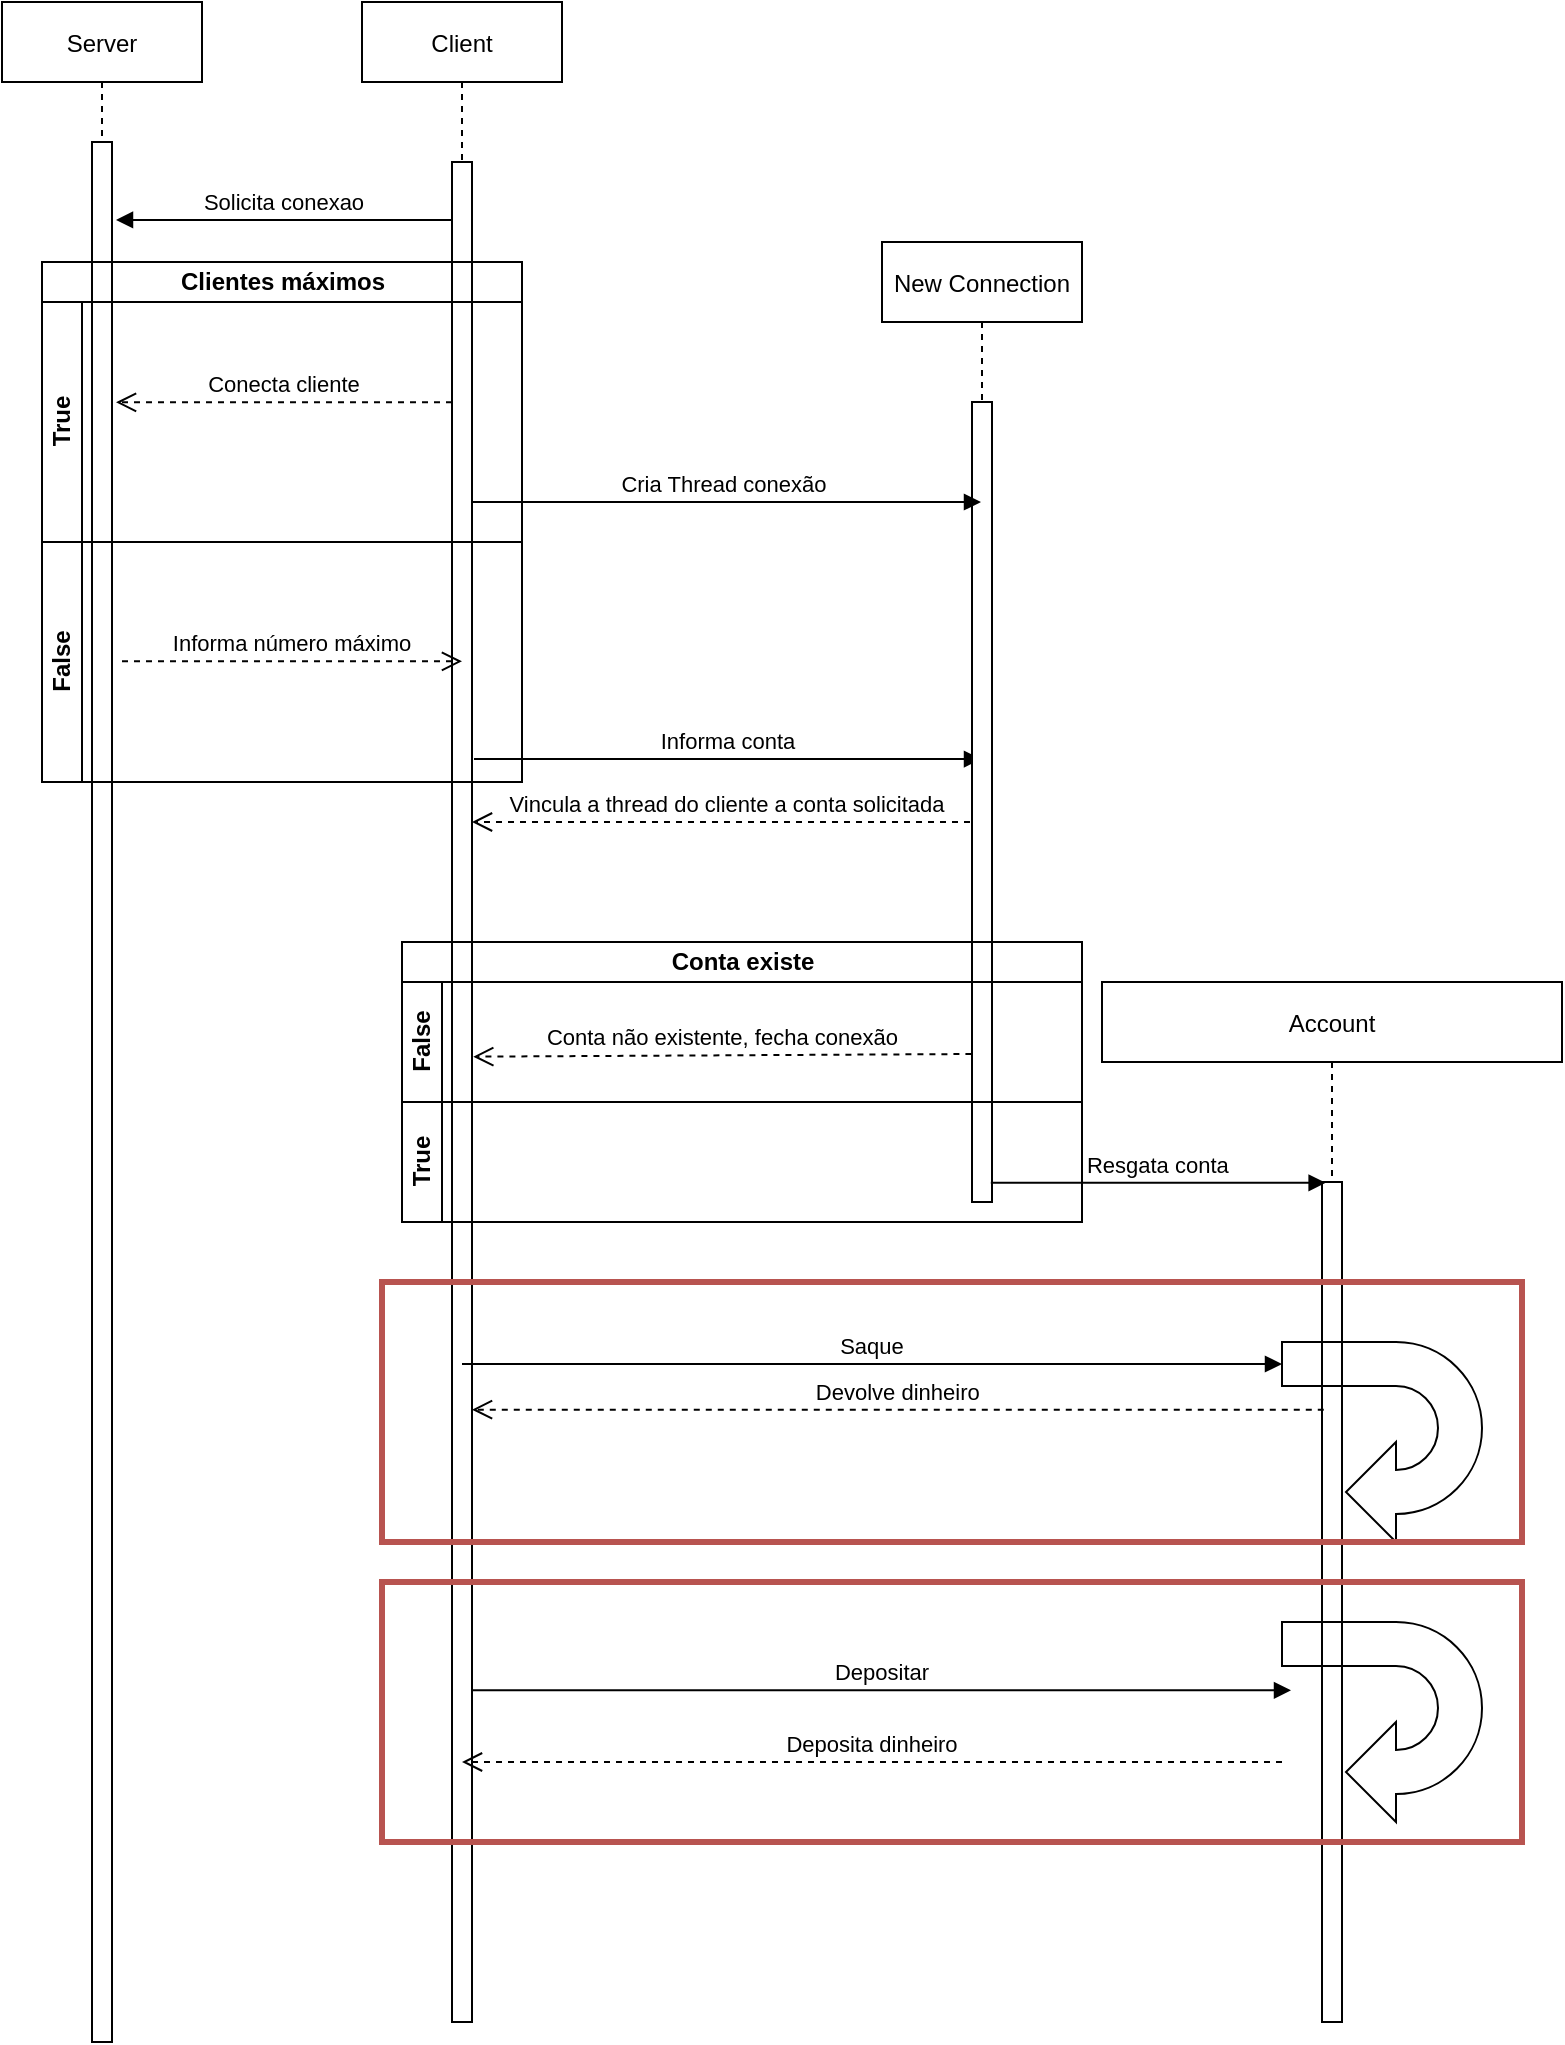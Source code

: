 <mxfile version="20.6.0" type="github">
  <diagram id="kgpKYQtTHZ0yAKxKKP6v" name="Page-1">
    <mxGraphModel dx="1497" dy="794" grid="1" gridSize="10" guides="1" tooltips="1" connect="1" arrows="1" fold="1" page="1" pageScale="1" pageWidth="850" pageHeight="1100" math="0" shadow="0">
      <root>
        <mxCell id="0" />
        <mxCell id="1" parent="0" />
        <mxCell id="3nuBFxr9cyL0pnOWT2aG-1" value="Server" style="shape=umlLifeline;perimeter=lifelinePerimeter;container=1;collapsible=0;recursiveResize=0;rounded=0;shadow=0;strokeWidth=1;" parent="1" vertex="1">
          <mxGeometry x="60" y="70" width="100" height="1020" as="geometry" />
        </mxCell>
        <mxCell id="3nuBFxr9cyL0pnOWT2aG-2" value="" style="points=[];perimeter=orthogonalPerimeter;rounded=0;shadow=0;strokeWidth=1;" parent="3nuBFxr9cyL0pnOWT2aG-1" vertex="1">
          <mxGeometry x="45" y="70" width="10" height="950" as="geometry" />
        </mxCell>
        <mxCell id="3nuBFxr9cyL0pnOWT2aG-5" value="Client" style="shape=umlLifeline;perimeter=lifelinePerimeter;container=1;collapsible=0;recursiveResize=0;rounded=0;shadow=0;strokeWidth=1;" parent="1" vertex="1">
          <mxGeometry x="240" y="70" width="100" height="1010" as="geometry" />
        </mxCell>
        <mxCell id="3nuBFxr9cyL0pnOWT2aG-6" value="" style="points=[];perimeter=orthogonalPerimeter;rounded=0;shadow=0;strokeWidth=1;" parent="3nuBFxr9cyL0pnOWT2aG-5" vertex="1">
          <mxGeometry x="45" y="80" width="10" height="930" as="geometry" />
        </mxCell>
        <mxCell id="kptDPLtkgLS_DyIz2a4c-8" value="Clientes máximos" style="swimlane;childLayout=stackLayout;resizeParent=1;resizeParentMax=0;horizontal=1;startSize=20;horizontalStack=0;html=1;fillColor=none;" vertex="1" parent="3nuBFxr9cyL0pnOWT2aG-5">
          <mxGeometry x="-160" y="130" width="240" height="260" as="geometry" />
        </mxCell>
        <mxCell id="kptDPLtkgLS_DyIz2a4c-9" value="True" style="swimlane;startSize=20;horizontal=0;html=1;fillColor=none;" vertex="1" parent="kptDPLtkgLS_DyIz2a4c-8">
          <mxGeometry y="20" width="240" height="120" as="geometry" />
        </mxCell>
        <mxCell id="kptDPLtkgLS_DyIz2a4c-10" value="False" style="swimlane;startSize=20;horizontal=0;html=1;fillColor=none;" vertex="1" parent="kptDPLtkgLS_DyIz2a4c-8">
          <mxGeometry y="140" width="240" height="120" as="geometry" />
        </mxCell>
        <mxCell id="kptDPLtkgLS_DyIz2a4c-12" value="Informa número máximo" style="verticalAlign=bottom;endArrow=open;dashed=1;endSize=8;shadow=0;strokeWidth=1;" edge="1" parent="kptDPLtkgLS_DyIz2a4c-10">
          <mxGeometry relative="1" as="geometry">
            <mxPoint x="210" y="59.66" as="targetPoint" />
            <mxPoint x="40" y="59.66" as="sourcePoint" />
          </mxGeometry>
        </mxCell>
        <mxCell id="3nuBFxr9cyL0pnOWT2aG-9" value="Solicita conexao" style="verticalAlign=bottom;endArrow=block;shadow=0;strokeWidth=1;entryX=1.2;entryY=0.041;entryDx=0;entryDy=0;entryPerimeter=0;" parent="1" source="3nuBFxr9cyL0pnOWT2aG-6" target="3nuBFxr9cyL0pnOWT2aG-2" edge="1">
          <mxGeometry relative="1" as="geometry">
            <mxPoint x="285" y="363" as="sourcePoint" />
            <mxPoint x="115" y="363" as="targetPoint" />
          </mxGeometry>
        </mxCell>
        <mxCell id="3nuBFxr9cyL0pnOWT2aG-10" value="Conecta cliente" style="verticalAlign=bottom;endArrow=open;dashed=1;endSize=8;shadow=0;strokeWidth=1;entryX=1.2;entryY=0.137;entryDx=0;entryDy=0;entryPerimeter=0;" parent="1" source="3nuBFxr9cyL0pnOWT2aG-6" target="3nuBFxr9cyL0pnOWT2aG-2" edge="1">
          <mxGeometry relative="1" as="geometry">
            <mxPoint x="290" y="270" as="targetPoint" />
          </mxGeometry>
        </mxCell>
        <mxCell id="kptDPLtkgLS_DyIz2a4c-3" value="Informa conta" style="verticalAlign=bottom;endArrow=block;shadow=0;strokeWidth=1;exitX=1.1;exitY=0.321;exitDx=0;exitDy=0;exitPerimeter=0;" edge="1" parent="1" source="3nuBFxr9cyL0pnOWT2aG-6" target="kptDPLtkgLS_DyIz2a4c-21">
          <mxGeometry relative="1" as="geometry">
            <mxPoint x="295.0" y="200" as="sourcePoint" />
            <mxPoint x="130" y="200" as="targetPoint" />
          </mxGeometry>
        </mxCell>
        <mxCell id="kptDPLtkgLS_DyIz2a4c-7" value="Vincula a thread do cliente a conta solicitada" style="verticalAlign=bottom;endArrow=open;dashed=1;endSize=8;shadow=0;strokeWidth=1;" edge="1" parent="1" target="3nuBFxr9cyL0pnOWT2aG-6">
          <mxGeometry relative="1" as="geometry">
            <mxPoint x="283.43" y="370.0" as="targetPoint" />
            <mxPoint x="550" y="480" as="sourcePoint" />
          </mxGeometry>
        </mxCell>
        <mxCell id="kptDPLtkgLS_DyIz2a4c-21" value="New Connection" style="shape=umlLifeline;perimeter=lifelinePerimeter;container=1;collapsible=0;recursiveResize=0;rounded=0;shadow=0;strokeWidth=1;" vertex="1" parent="1">
          <mxGeometry x="500" y="190" width="100" height="480" as="geometry" />
        </mxCell>
        <mxCell id="kptDPLtkgLS_DyIz2a4c-22" value="" style="points=[];perimeter=orthogonalPerimeter;rounded=0;shadow=0;strokeWidth=1;" vertex="1" parent="kptDPLtkgLS_DyIz2a4c-21">
          <mxGeometry x="45" y="80" width="10" height="400" as="geometry" />
        </mxCell>
        <mxCell id="kptDPLtkgLS_DyIz2a4c-24" value="Cria Thread conexão " style="verticalAlign=bottom;endArrow=block;shadow=0;strokeWidth=1;" edge="1" parent="1" source="3nuBFxr9cyL0pnOWT2aG-6" target="kptDPLtkgLS_DyIz2a4c-21">
          <mxGeometry relative="1" as="geometry">
            <mxPoint x="94" y="260.0" as="sourcePoint" />
            <mxPoint x="-74" y="260.0" as="targetPoint" />
            <Array as="points">
              <mxPoint x="300" y="320" />
            </Array>
          </mxGeometry>
        </mxCell>
        <mxCell id="kptDPLtkgLS_DyIz2a4c-25" value="Conta existe" style="swimlane;childLayout=stackLayout;resizeParent=1;resizeParentMax=0;horizontal=1;startSize=20;horizontalStack=0;html=1;fillColor=none;" vertex="1" parent="1">
          <mxGeometry x="260" y="540" width="340" height="140" as="geometry" />
        </mxCell>
        <mxCell id="kptDPLtkgLS_DyIz2a4c-26" value="False" style="swimlane;startSize=20;horizontal=0;html=1;fillColor=none;" vertex="1" parent="kptDPLtkgLS_DyIz2a4c-25">
          <mxGeometry y="20" width="340" height="60" as="geometry" />
        </mxCell>
        <mxCell id="kptDPLtkgLS_DyIz2a4c-27" value="True" style="swimlane;startSize=20;horizontal=0;html=1;fillColor=none;" vertex="1" parent="kptDPLtkgLS_DyIz2a4c-25">
          <mxGeometry y="80" width="340" height="60" as="geometry" />
        </mxCell>
        <mxCell id="kptDPLtkgLS_DyIz2a4c-28" value="Conta não existente, fecha conexão" style="verticalAlign=bottom;endArrow=open;dashed=1;endSize=8;shadow=0;strokeWidth=1;entryX=1.063;entryY=0.481;entryDx=0;entryDy=0;entryPerimeter=0;exitX=-0.029;exitY=0.815;exitDx=0;exitDy=0;exitPerimeter=0;" edge="1" parent="1" source="kptDPLtkgLS_DyIz2a4c-22" target="3nuBFxr9cyL0pnOWT2aG-6">
          <mxGeometry relative="1" as="geometry">
            <mxPoint x="470" y="739.66" as="targetPoint" />
            <mxPoint x="530" y="590" as="sourcePoint" />
          </mxGeometry>
        </mxCell>
        <mxCell id="kptDPLtkgLS_DyIz2a4c-29" value="Saque" style="verticalAlign=bottom;endArrow=block;shadow=0;strokeWidth=1;entryX=0;entryY=0;entryDx=100;entryDy=89;entryPerimeter=0;" edge="1" parent="1" source="3nuBFxr9cyL0pnOWT2aG-5" target="kptDPLtkgLS_DyIz2a4c-30">
          <mxGeometry relative="1" as="geometry">
            <mxPoint x="650" y="890" as="sourcePoint" />
            <mxPoint x="554" y="526.24" as="targetPoint" />
          </mxGeometry>
        </mxCell>
        <mxCell id="kptDPLtkgLS_DyIz2a4c-14" value="Account" style="shape=umlLifeline;perimeter=lifelinePerimeter;container=1;collapsible=0;recursiveResize=0;rounded=0;shadow=0;strokeWidth=1;size=40;" vertex="1" parent="1">
          <mxGeometry x="610" y="560" width="230" height="520" as="geometry" />
        </mxCell>
        <mxCell id="kptDPLtkgLS_DyIz2a4c-15" value="" style="points=[];perimeter=orthogonalPerimeter;rounded=0;shadow=0;strokeWidth=1;" vertex="1" parent="kptDPLtkgLS_DyIz2a4c-14">
          <mxGeometry x="110" y="100" width="10" height="420" as="geometry" />
        </mxCell>
        <mxCell id="kptDPLtkgLS_DyIz2a4c-30" value="" style="html=1;shadow=0;dashed=0;align=center;verticalAlign=middle;shape=mxgraph.arrows2.uTurnArrow;dy=11;arrowHead=50;dx2=25;fillColor=none;rotation=-180;" vertex="1" parent="kptDPLtkgLS_DyIz2a4c-14">
          <mxGeometry x="90" y="180" width="100" height="100" as="geometry" />
        </mxCell>
        <mxCell id="kptDPLtkgLS_DyIz2a4c-35" value="" style="html=1;shadow=0;dashed=0;align=center;verticalAlign=middle;shape=mxgraph.arrows2.uTurnArrow;dy=11;arrowHead=50;dx2=25;fillColor=none;rotation=-180;" vertex="1" parent="kptDPLtkgLS_DyIz2a4c-14">
          <mxGeometry x="90" y="320" width="100" height="100" as="geometry" />
        </mxCell>
        <mxCell id="kptDPLtkgLS_DyIz2a4c-36" value="" style="rounded=0;whiteSpace=wrap;html=1;fillColor=none;strokeColor=#b85450;strokeWidth=3;" vertex="1" parent="kptDPLtkgLS_DyIz2a4c-14">
          <mxGeometry x="-360" y="300" width="570" height="130" as="geometry" />
        </mxCell>
        <mxCell id="kptDPLtkgLS_DyIz2a4c-37" value="Deposita dinheiro" style="verticalAlign=bottom;endArrow=open;dashed=1;endSize=8;shadow=0;strokeWidth=1;exitX=0;exitY=0.641;exitDx=0;exitDy=0;exitPerimeter=0;" edge="1" parent="kptDPLtkgLS_DyIz2a4c-14" target="3nuBFxr9cyL0pnOWT2aG-5">
          <mxGeometry relative="1" as="geometry">
            <mxPoint x="-75" y="390" as="targetPoint" />
            <mxPoint x="90" y="390" as="sourcePoint" />
          </mxGeometry>
        </mxCell>
        <mxCell id="kptDPLtkgLS_DyIz2a4c-38" value="Depositar" style="verticalAlign=bottom;endArrow=block;shadow=0;strokeWidth=1;" edge="1" parent="kptDPLtkgLS_DyIz2a4c-14" source="3nuBFxr9cyL0pnOWT2aG-6">
          <mxGeometry relative="1" as="geometry">
            <mxPoint x="-76" y="354.16" as="sourcePoint" />
            <mxPoint x="94.5" y="354.16" as="targetPoint" />
          </mxGeometry>
        </mxCell>
        <mxCell id="kptDPLtkgLS_DyIz2a4c-34" value="Devolve dinheiro" style="verticalAlign=bottom;endArrow=open;dashed=1;endSize=8;shadow=0;strokeWidth=1;exitX=0.089;exitY=0.271;exitDx=0;exitDy=0;exitPerimeter=0;" edge="1" parent="1" source="kptDPLtkgLS_DyIz2a4c-15" target="3nuBFxr9cyL0pnOWT2aG-6">
          <mxGeometry relative="1" as="geometry">
            <mxPoint x="295" y="970" as="targetPoint" />
            <mxPoint x="882" y="970" as="sourcePoint" />
          </mxGeometry>
        </mxCell>
        <mxCell id="kptDPLtkgLS_DyIz2a4c-33" value="" style="rounded=0;whiteSpace=wrap;html=1;fillColor=none;strokeColor=#b85450;strokeWidth=3;" vertex="1" parent="1">
          <mxGeometry x="250" y="710" width="570" height="130" as="geometry" />
        </mxCell>
        <mxCell id="kptDPLtkgLS_DyIz2a4c-20" value="Resgata conta" style="verticalAlign=bottom;endArrow=block;shadow=0;strokeWidth=1;exitX=0.941;exitY=0.976;exitDx=0;exitDy=0;exitPerimeter=0;entryX=0.181;entryY=0.001;entryDx=0;entryDy=0;entryPerimeter=0;" edge="1" parent="1" source="kptDPLtkgLS_DyIz2a4c-22" target="kptDPLtkgLS_DyIz2a4c-15">
          <mxGeometry relative="1" as="geometry">
            <mxPoint x="560" y="500" as="sourcePoint" />
            <mxPoint x="845" y="660.0" as="targetPoint" />
          </mxGeometry>
        </mxCell>
      </root>
    </mxGraphModel>
  </diagram>
</mxfile>
